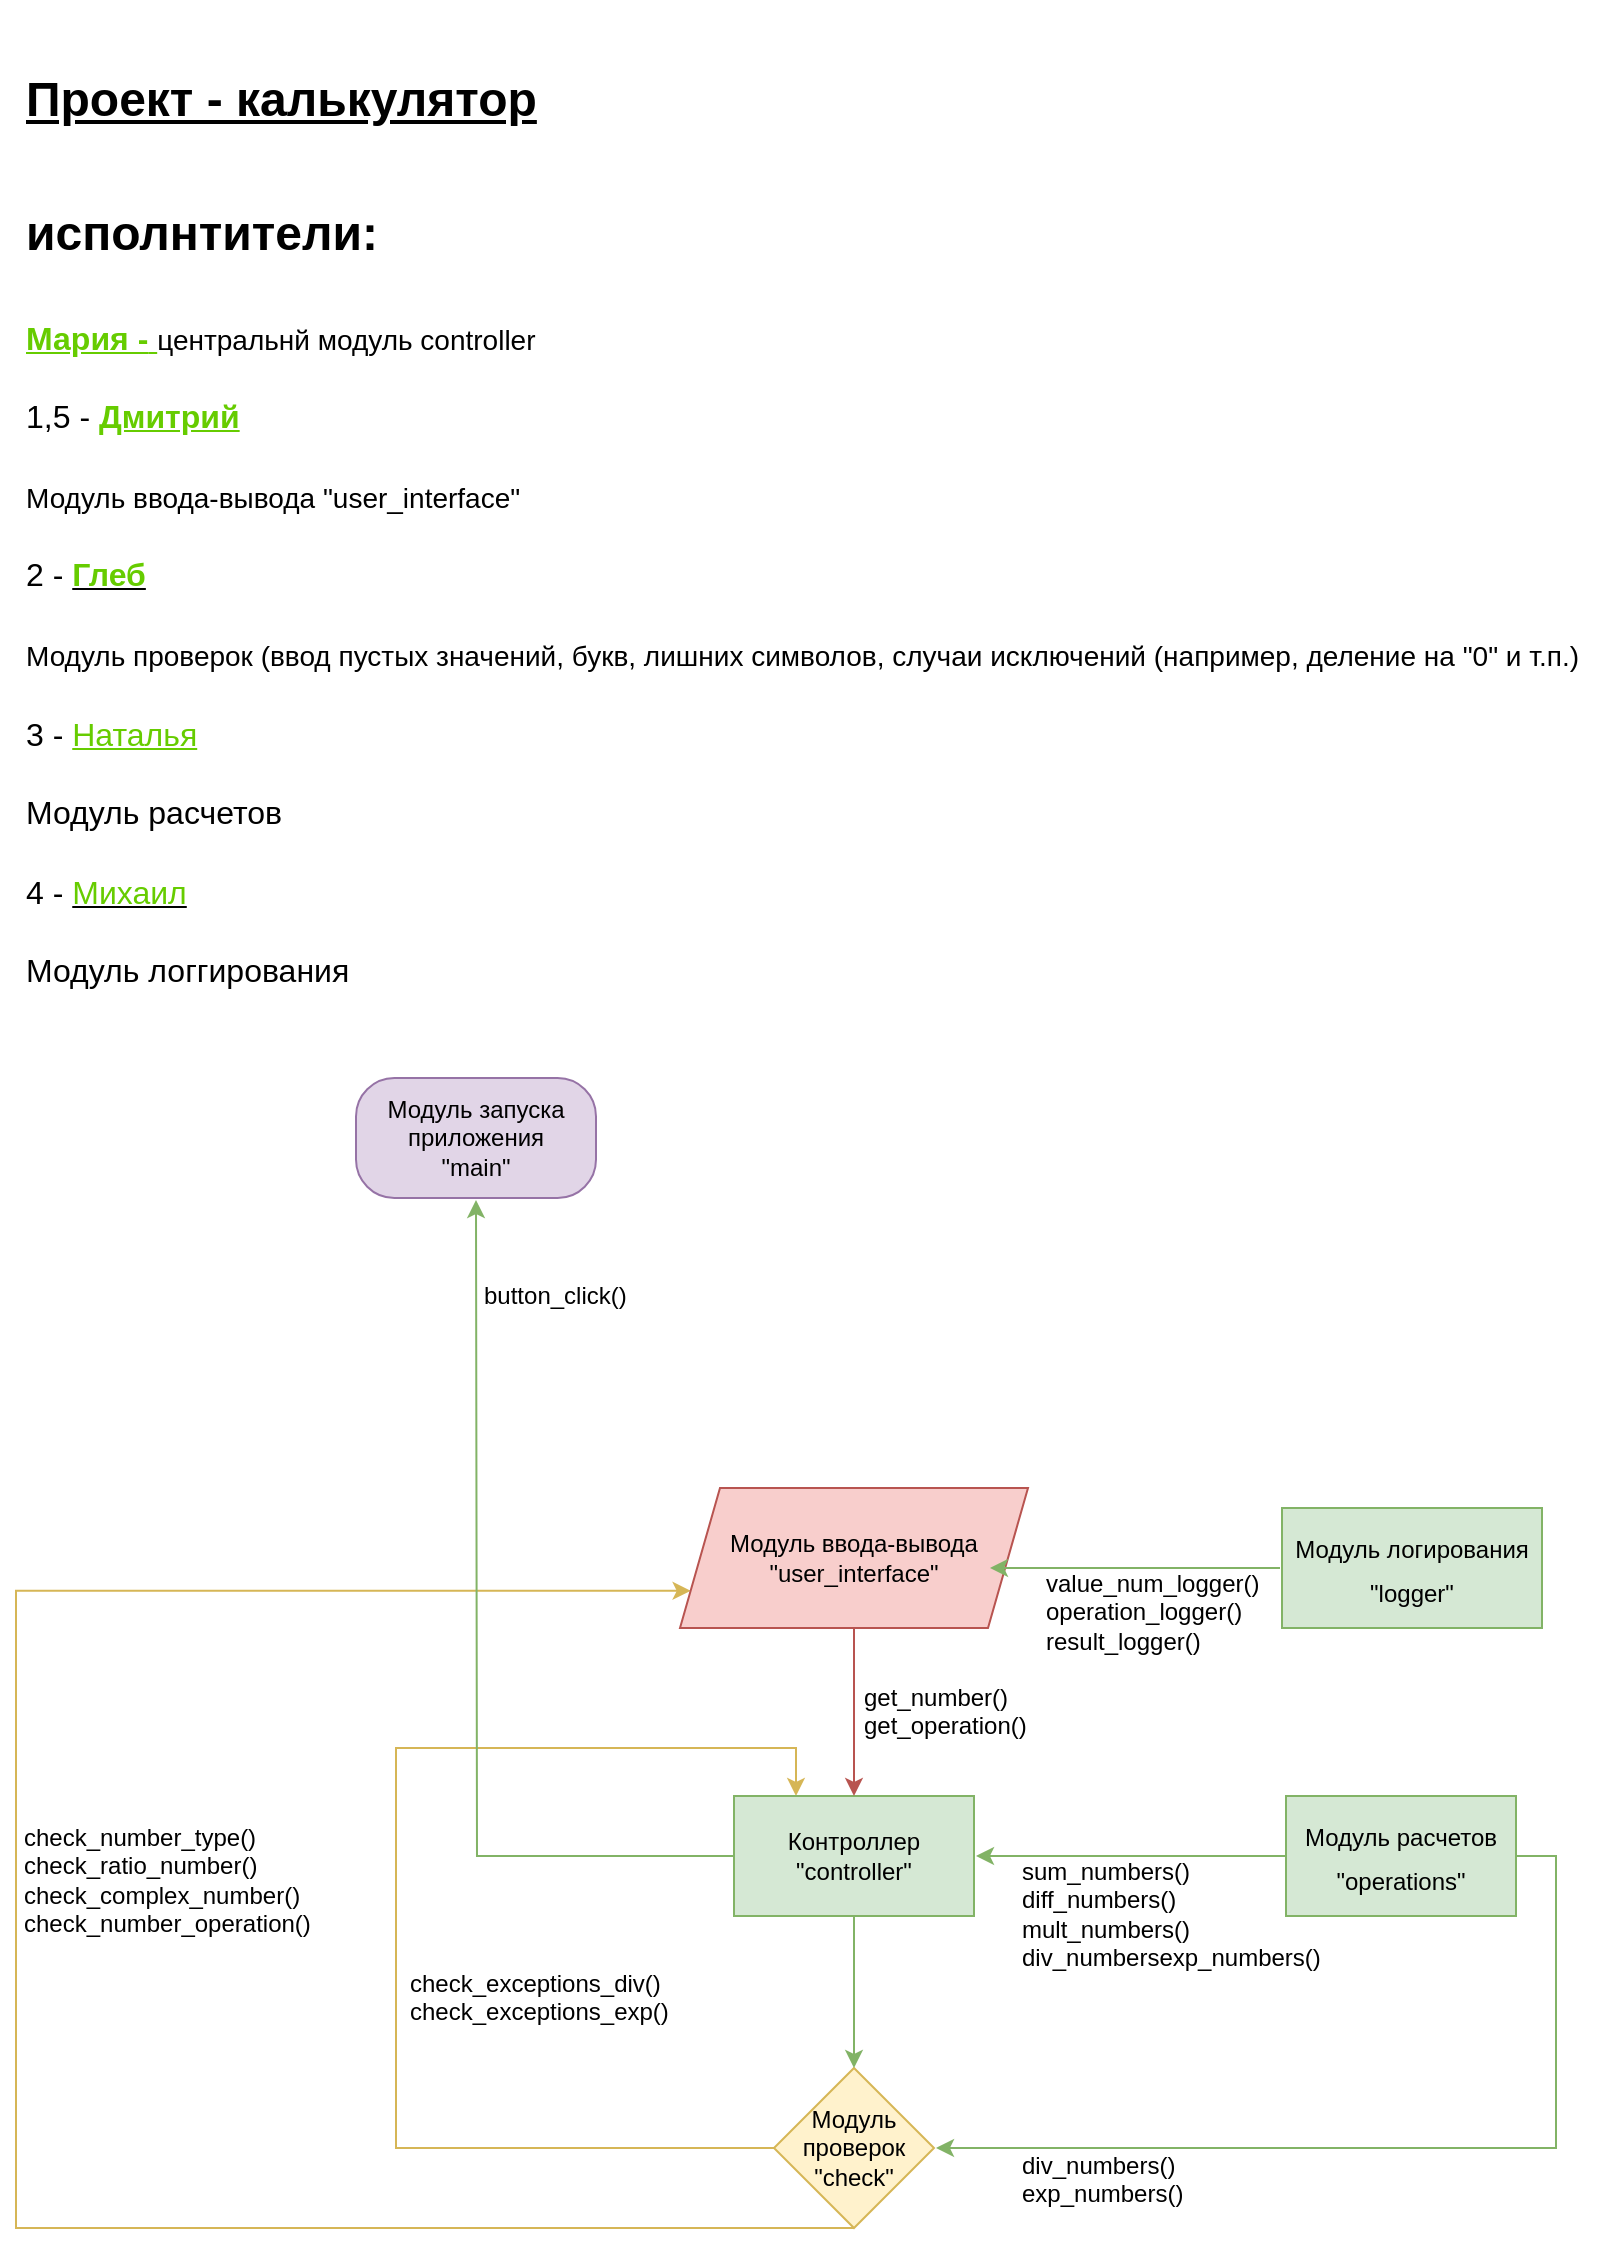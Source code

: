 <mxfile version="12.2.4" pages="1"><diagram id="UTMoBLu91IBnZFPRGov7" name="Страница 1"><mxGraphModel dx="1181" dy="1797" grid="1" gridSize="10" guides="1" tooltips="1" connect="1" arrows="1" fold="1" page="1" pageScale="1" pageWidth="827" pageHeight="1169" math="0" shadow="0"><root><mxCell id="0"/><mxCell id="1" parent="0"/><mxCell id="nOjyq2EqEqhN9CqmGdzQ-34" value="&lt;h1&gt;&lt;font style=&quot;vertical-align: inherit&quot;&gt;&lt;font style=&quot;vertical-align: inherit&quot;&gt;&lt;font style=&quot;vertical-align: inherit&quot;&gt;&lt;font style=&quot;vertical-align: inherit&quot;&gt;&lt;font style=&quot;vertical-align: inherit&quot;&gt;&lt;font style=&quot;vertical-align: inherit&quot;&gt;&lt;font style=&quot;vertical-align: inherit&quot;&gt;&lt;font style=&quot;vertical-align: inherit&quot;&gt;&lt;font style=&quot;vertical-align: inherit&quot;&gt;&lt;font style=&quot;vertical-align: inherit&quot;&gt;&lt;font style=&quot;vertical-align: inherit&quot;&gt;&lt;font style=&quot;vertical-align: inherit ; font-size: 24px&quot;&gt;&lt;u&gt;Проект - калькулятор&lt;/u&gt;&amp;nbsp;&lt;/font&gt;&lt;/font&gt;&lt;/font&gt;&lt;/font&gt;&lt;/font&gt;&lt;/font&gt;&lt;/font&gt;&lt;/font&gt;&lt;/font&gt;&lt;/font&gt;&lt;/font&gt;&lt;/font&gt;&lt;/h1&gt;&lt;h1&gt;&lt;font style=&quot;vertical-align: inherit&quot;&gt;&lt;font style=&quot;vertical-align: inherit&quot;&gt;&lt;font style=&quot;vertical-align: inherit&quot;&gt;&lt;font style=&quot;vertical-align: inherit&quot;&gt;&lt;font style=&quot;vertical-align: inherit&quot;&gt;&lt;font style=&quot;vertical-align: inherit&quot;&gt;&lt;font style=&quot;vertical-align: inherit&quot;&gt;&lt;font style=&quot;vertical-align: inherit&quot;&gt;&lt;font style=&quot;vertical-align: inherit&quot;&gt;&lt;font style=&quot;vertical-align: inherit&quot;&gt;&lt;font style=&quot;vertical-align: inherit&quot;&gt;&lt;font style=&quot;vertical-align: inherit ; font-size: 24px&quot;&gt;исполнтители:&lt;/font&gt;&lt;/font&gt;&lt;/font&gt;&lt;/font&gt;&lt;/font&gt;&lt;/font&gt;&lt;/font&gt;&lt;/font&gt;&lt;/font&gt;&lt;/font&gt;&lt;/font&gt;&lt;/font&gt;&lt;/h1&gt;&lt;p&gt;&lt;font&gt;&lt;font style=&quot;vertical-align: inherit&quot;&gt;&lt;font style=&quot;vertical-align: inherit ; font-size: 14px&quot; color=&quot;#66cc00&quot;&gt;&lt;b style=&quot;font-size: 16px&quot;&gt;&lt;u&gt;&lt;font style=&quot;font-size: 16px&quot;&gt;Мария -&lt;/font&gt; &lt;/u&gt;&lt;/b&gt;&lt;/font&gt;&lt;font style=&quot;vertical-align: inherit ; font-size: 14px&quot;&gt;центральнй модуль controller&amp;nbsp;&lt;/font&gt;&lt;/font&gt;&lt;/font&gt;&lt;/p&gt;&lt;p&gt;&lt;font style=&quot;vertical-align: inherit&quot;&gt;&lt;font style=&quot;vertical-align: inherit&quot;&gt;&lt;font style=&quot;vertical-align: inherit&quot;&gt;&lt;font style=&quot;vertical-align: inherit&quot;&gt;&lt;font style=&quot;vertical-align: inherit&quot;&gt;&lt;font style=&quot;vertical-align: inherit&quot;&gt;&lt;font style=&quot;vertical-align: inherit&quot;&gt;&lt;font style=&quot;vertical-align: inherit ; font-size: 14px&quot;&gt;&lt;font style=&quot;vertical-align: inherit&quot;&gt;&lt;font style=&quot;vertical-align: inherit&quot;&gt;&lt;font style=&quot;vertical-align: inherit ; font-size: 16px&quot;&gt;&lt;font style=&quot;vertical-align: inherit ; font-size: 16px&quot;&gt;1,5 - &lt;b&gt;&lt;font color=&quot;#66cc00&quot; style=&quot;font-size: 16px&quot;&gt;&lt;u&gt;Дмитрий&lt;/u&gt;&lt;/font&gt;&amp;nbsp;&lt;/b&gt;&lt;/font&gt;&lt;/font&gt;&lt;/font&gt;&lt;/font&gt;&lt;/font&gt;&lt;/font&gt;&lt;/font&gt;&lt;/font&gt;&lt;/font&gt;&lt;/font&gt;&lt;/font&gt;&lt;/font&gt;&lt;/p&gt;&lt;font style=&quot;font-size: 14px&quot;&gt;&lt;font style=&quot;text-align: center ; vertical-align: inherit&quot;&gt;Модуль ввода-вывода&amp;nbsp;&lt;/font&gt;&lt;font style=&quot;text-align: center ; vertical-align: inherit&quot;&gt;&quot;user_interface&quot;&lt;/font&gt;&lt;/font&gt;&lt;p&gt;&lt;font style=&quot;vertical-align: inherit&quot;&gt;&lt;font style=&quot;vertical-align: inherit&quot;&gt;&lt;font style=&quot;vertical-align: inherit&quot;&gt;&lt;font style=&quot;vertical-align: inherit&quot;&gt;&lt;font style=&quot;vertical-align: inherit&quot;&gt;&lt;font style=&quot;vertical-align: inherit&quot;&gt;&lt;font style=&quot;vertical-align: inherit&quot;&gt;&lt;font style=&quot;vertical-align: inherit&quot;&gt;&lt;font style=&quot;vertical-align: inherit&quot;&gt;&lt;font style=&quot;vertical-align: inherit ; font-size: 14px&quot;&gt;&lt;font style=&quot;vertical-align: inherit&quot;&gt;&lt;font style=&quot;vertical-align: inherit&quot;&gt;&lt;font style=&quot;vertical-align: inherit ; font-size: 16px&quot;&gt;&lt;font style=&quot;vertical-align: inherit ; font-size: 16px&quot;&gt;2 - &lt;b&gt;&lt;u&gt;&lt;font color=&quot;#66cc00&quot; style=&quot;font-size: 16px&quot;&gt;Глеб&lt;/font&gt;&lt;/u&gt;&lt;/b&gt;&lt;/font&gt;&lt;/font&gt;&lt;/font&gt;&lt;/font&gt;&lt;/font&gt;&lt;/font&gt;&lt;/font&gt;&lt;/font&gt;&lt;/font&gt;&lt;/font&gt;&lt;/font&gt;&lt;/font&gt;&lt;/font&gt;&lt;/font&gt;&lt;/p&gt;&lt;p&gt;&lt;font style=&quot;vertical-align: inherit&quot;&gt;&lt;font style=&quot;vertical-align: inherit&quot;&gt;&lt;font style=&quot;vertical-align: inherit&quot;&gt;&lt;font style=&quot;vertical-align: inherit&quot;&gt;&lt;font style=&quot;vertical-align: inherit&quot;&gt;&lt;font style=&quot;vertical-align: inherit&quot;&gt;&lt;font style=&quot;vertical-align: inherit&quot;&gt;&lt;font style=&quot;vertical-align: inherit&quot;&gt;&lt;font style=&quot;vertical-align: inherit&quot;&gt;&lt;font style=&quot;vertical-align: inherit ; font-size: 14px&quot;&gt;&lt;font style=&quot;vertical-align: inherit&quot;&gt;&lt;font style=&quot;vertical-align: inherit&quot;&gt;&lt;font style=&quot;vertical-align: inherit&quot;&gt;&lt;font style=&quot;vertical-align: inherit&quot;&gt;&lt;span style=&quot;text-align: center&quot;&gt;Модуль проверок (ввод пустых значений, букв, лишних символов, случаи исключений (например, деление на &quot;0&quot; и т.п.)&lt;/span&gt;&lt;/font&gt;&lt;/font&gt;&lt;/font&gt;&lt;/font&gt;&lt;/font&gt;&lt;/font&gt;&lt;/font&gt;&lt;/font&gt;&lt;/font&gt;&lt;/font&gt;&lt;/font&gt;&lt;/font&gt;&lt;/font&gt;&lt;/font&gt;&lt;/p&gt;&lt;p&gt;&lt;font style=&quot;vertical-align: inherit&quot;&gt;&lt;font style=&quot;vertical-align: inherit&quot;&gt;&lt;font style=&quot;vertical-align: inherit&quot;&gt;&lt;font style=&quot;vertical-align: inherit&quot;&gt;&lt;font style=&quot;vertical-align: inherit&quot;&gt;&lt;font style=&quot;vertical-align: inherit&quot;&gt;&lt;font style=&quot;vertical-align: inherit&quot;&gt;&lt;font style=&quot;vertical-align: inherit&quot; size=&quot;3&quot;&gt;&lt;font style=&quot;vertical-align: inherit&quot;&gt;&lt;font style=&quot;vertical-align: inherit&quot;&gt;&lt;font style=&quot;vertical-align: inherit&quot;&gt;&lt;font style=&quot;vertical-align: inherit&quot;&gt;3 - &lt;font color=&quot;#66cc00&quot;&gt;&lt;u&gt;Наталья&lt;/u&gt;&lt;/font&gt;&lt;/font&gt;&lt;/font&gt;&lt;/font&gt;&lt;/font&gt;&lt;/font&gt;&lt;/font&gt;&lt;/font&gt;&lt;/font&gt;&lt;/font&gt;&lt;/font&gt;&lt;/font&gt;&lt;/font&gt;&lt;/p&gt;&lt;p&gt;&lt;font style=&quot;vertical-align: inherit&quot;&gt;&lt;font style=&quot;vertical-align: inherit&quot;&gt;&lt;font style=&quot;vertical-align: inherit&quot;&gt;&lt;font style=&quot;vertical-align: inherit&quot;&gt;&lt;font style=&quot;vertical-align: inherit&quot;&gt;&lt;font style=&quot;vertical-align: inherit&quot;&gt;&lt;font style=&quot;vertical-align: inherit&quot;&gt;&lt;font style=&quot;vertical-align: inherit&quot; size=&quot;3&quot;&gt;&lt;font style=&quot;vertical-align: inherit&quot;&gt;&lt;font style=&quot;vertical-align: inherit&quot;&gt;&lt;font style=&quot;vertical-align: inherit&quot;&gt;&lt;font style=&quot;vertical-align: inherit&quot;&gt;Модуль расчетов&lt;/font&gt;&lt;/font&gt;&lt;/font&gt;&lt;/font&gt;&lt;/font&gt;&lt;/font&gt;&lt;/font&gt;&lt;/font&gt;&lt;/font&gt;&lt;/font&gt;&lt;/font&gt;&lt;/font&gt;&lt;/p&gt;&lt;p&gt;&lt;font style=&quot;vertical-align: inherit&quot;&gt;&lt;font style=&quot;vertical-align: inherit&quot;&gt;&lt;font style=&quot;vertical-align: inherit&quot;&gt;&lt;font style=&quot;vertical-align: inherit&quot; size=&quot;3&quot;&gt;&lt;font style=&quot;vertical-align: inherit&quot;&gt;&lt;font style=&quot;vertical-align: inherit&quot;&gt;&lt;font style=&quot;vertical-align: inherit&quot;&gt;&lt;font style=&quot;vertical-align: inherit&quot;&gt;4 - &lt;u&gt;&lt;font color=&quot;#66cc00&quot;&gt;Михаил&lt;/font&gt;&lt;/u&gt;&lt;/font&gt;&lt;/font&gt;&lt;/font&gt;&lt;/font&gt;&lt;/font&gt;&lt;/font&gt;&lt;/font&gt;&lt;/font&gt;&lt;/p&gt;&lt;p&gt;&lt;font size=&quot;3&quot;&gt;Модуль логгирования&lt;/font&gt;&lt;/p&gt;" style="text;html=1;strokeColor=none;fillColor=none;spacing=5;spacingTop=-20;whiteSpace=wrap;overflow=hidden;rounded=0;fontSize=18;" parent="1" vertex="1"><mxGeometry x="30" y="-520" width="800" height="490" as="geometry"/></mxCell><mxCell id="17" style="edgeStyle=orthogonalEdgeStyle;rounded=0;orthogonalLoop=1;jettySize=auto;html=1;fillColor=#fff2cc;strokeColor=#d6b656;" edge="1" parent="1" source="2" target="4"><mxGeometry relative="1" as="geometry"><Array as="points"><mxPoint x="220" y="544"/><mxPoint x="220" y="344"/><mxPoint x="420" y="344"/></Array></mxGeometry></mxCell><mxCell id="21" style="edgeStyle=orthogonalEdgeStyle;rounded=0;orthogonalLoop=1;jettySize=auto;html=1;entryX=0;entryY=0.75;entryDx=0;entryDy=0;fillColor=#fff2cc;strokeColor=#d6b656;" edge="1" parent="1" source="2" target="5"><mxGeometry relative="1" as="geometry"><Array as="points"><mxPoint x="30" y="584"/><mxPoint x="30" y="265"/></Array></mxGeometry></mxCell><mxCell id="2" value="&lt;span style=&quot;white-space: normal&quot;&gt;Модуль проверок&lt;/span&gt;&lt;br style=&quot;white-space: normal&quot;&gt;&lt;span style=&quot;white-space: normal&quot;&gt;&quot;check&quot;&lt;/span&gt;" style="rhombus;whiteSpace=wrap;html=1;fillColor=#fff2cc;strokeColor=#d6b656;" vertex="1" parent="1"><mxGeometry x="409" y="504" width="80" height="80" as="geometry"/></mxCell><mxCell id="14" style="edgeStyle=orthogonalEdgeStyle;rounded=0;orthogonalLoop=1;jettySize=auto;html=1;entryX=0.5;entryY=0;entryDx=0;entryDy=0;fillColor=#d5e8d4;strokeColor=#82b366;" edge="1" parent="1" source="4" target="2"><mxGeometry relative="1" as="geometry"/></mxCell><mxCell id="39" style="edgeStyle=orthogonalEdgeStyle;rounded=0;orthogonalLoop=1;jettySize=auto;html=1;fontStyle=1;fillColor=#d5e8d4;strokeColor=#82b366;" edge="1" parent="1" source="4"><mxGeometry relative="1" as="geometry"><mxPoint x="260" y="70" as="targetPoint"/></mxGeometry></mxCell><mxCell id="4" value="&lt;font style=&quot;vertical-align: inherit&quot;&gt;&lt;font style=&quot;vertical-align: inherit&quot;&gt;Контроллер&lt;br&gt;&quot;controller&quot;&lt;/font&gt;&lt;/font&gt;" style="rounded=0;whiteSpace=wrap;html=1;fillColor=#d5e8d4;strokeColor=#82b366;" vertex="1" parent="1"><mxGeometry x="389" y="368" width="120" height="60" as="geometry"/></mxCell><mxCell id="9" style="edgeStyle=orthogonalEdgeStyle;rounded=0;orthogonalLoop=1;jettySize=auto;html=1;entryX=0.5;entryY=0;entryDx=0;entryDy=0;fillColor=#f8cecc;strokeColor=#b85450;" edge="1" parent="1" source="5" target="4"><mxGeometry relative="1" as="geometry"/></mxCell><mxCell id="5" value="&lt;font style=&quot;vertical-align: inherit&quot;&gt;&lt;font style=&quot;vertical-align: inherit&quot;&gt;&lt;font style=&quot;vertical-align: inherit&quot;&gt;&lt;font style=&quot;vertical-align: inherit&quot;&gt;&lt;font style=&quot;vertical-align: inherit&quot;&gt;&lt;font style=&quot;vertical-align: inherit&quot;&gt;&lt;font style=&quot;vertical-align: inherit&quot;&gt;&lt;font style=&quot;vertical-align: inherit&quot;&gt;Модуль ввода-вывода&lt;br&gt;&lt;/font&gt;&lt;/font&gt;&lt;font style=&quot;vertical-align: inherit&quot;&gt;&lt;font style=&quot;vertical-align: inherit&quot;&gt;&quot;user_interface&quot;&lt;/font&gt;&lt;/font&gt;&lt;br&gt;&lt;/font&gt;&lt;/font&gt;&lt;/font&gt;&lt;/font&gt;&lt;/font&gt;&lt;/font&gt;" style="shape=parallelogram;perimeter=parallelogramPerimeter;whiteSpace=wrap;html=1;fixedSize=1;fillColor=#f8cecc;strokeColor=#b85450;" vertex="1" parent="1"><mxGeometry x="362" y="214" width="174" height="70" as="geometry"/></mxCell><mxCell id="26" style="edgeStyle=orthogonalEdgeStyle;rounded=0;orthogonalLoop=1;jettySize=auto;html=1;fillColor=#d5e8d4;strokeColor=#82b366;" edge="1" parent="1" source="10"><mxGeometry relative="1" as="geometry"><mxPoint x="510" y="398" as="targetPoint"/></mxGeometry></mxCell><mxCell id="28" style="edgeStyle=orthogonalEdgeStyle;rounded=0;orthogonalLoop=1;jettySize=auto;html=1;fillColor=#d5e8d4;strokeColor=#82b366;" edge="1" parent="1" source="10"><mxGeometry relative="1" as="geometry"><mxPoint x="490" y="544" as="targetPoint"/><Array as="points"><mxPoint x="800" y="398"/><mxPoint x="800" y="544"/></Array></mxGeometry></mxCell><mxCell id="10" value="&lt;font style=&quot;font-size: 12px&quot;&gt;&lt;font style=&quot;vertical-align: inherit&quot;&gt;&lt;font style=&quot;vertical-align: inherit&quot;&gt;&lt;font style=&quot;vertical-align: inherit&quot;&gt;&lt;font style=&quot;vertical-align: inherit&quot;&gt;&lt;font style=&quot;vertical-align: inherit&quot;&gt;&lt;font style=&quot;vertical-align: inherit&quot;&gt;&lt;font style=&quot;vertical-align: inherit&quot;&gt;&lt;font style=&quot;vertical-align: inherit&quot;&gt;&lt;font style=&quot;vertical-align: inherit&quot;&gt;&lt;font style=&quot;vertical-align: inherit&quot;&gt;&lt;font style=&quot;vertical-align: inherit&quot;&gt;&lt;font style=&quot;vertical-align: inherit&quot;&gt;Модуль расчетов&lt;br&gt;&quot;operations&quot;&lt;br&gt;&lt;/font&gt;&lt;/font&gt;&lt;/font&gt;&lt;/font&gt;&lt;/font&gt;&lt;/font&gt;&lt;/font&gt;&lt;/font&gt;&lt;/font&gt;&lt;/font&gt;&lt;/font&gt;&lt;/font&gt;&lt;/font&gt;" style="whiteSpace=wrap;html=1;fontSize=18;fillColor=#d5e8d4;strokeColor=#82b366;" vertex="1" parent="1"><mxGeometry x="665" y="368" width="115" height="60" as="geometry"/></mxCell><mxCell id="12" value="get_number()&lt;br&gt;get_operation()" style="text;html=1;" vertex="1" parent="1"><mxGeometry x="452" y="305" width="98" height="43" as="geometry"/></mxCell><mxCell id="19" value="check_exceptions_div()&lt;br&gt;check_exceptions_exp()" style="text;html=1;" vertex="1" parent="1"><mxGeometry x="225" y="448" width="130" height="40" as="geometry"/></mxCell><mxCell id="22" value="check_number_type()&lt;br&gt;check_ratio_number()&lt;br&gt;check_complex_number()&lt;br&gt;check_number_operation()" style="text;html=1;" vertex="1" parent="1"><mxGeometry x="32" y="375" width="150" height="66" as="geometry"/></mxCell><mxCell id="32" style="edgeStyle=orthogonalEdgeStyle;rounded=0;orthogonalLoop=1;jettySize=auto;html=1;fillColor=#d5e8d4;strokeColor=#82b366;" edge="1" parent="1"><mxGeometry relative="1" as="geometry"><mxPoint x="662" y="254" as="sourcePoint"/><mxPoint x="517" y="254" as="targetPoint"/></mxGeometry></mxCell><mxCell id="24" value="&lt;font style=&quot;font-size: 12px&quot;&gt;&lt;font style=&quot;vertical-align: inherit&quot;&gt;&lt;font style=&quot;vertical-align: inherit&quot;&gt;Модуль логирования&lt;br&gt;&quot;logger&quot;&lt;br&gt;&lt;/font&gt;&lt;/font&gt;&lt;/font&gt;" style="whiteSpace=wrap;html=1;fontSize=18;fillColor=#d5e8d4;strokeColor=#82b366;" vertex="1" parent="1"><mxGeometry x="663" y="224" width="130" height="60" as="geometry"/></mxCell><mxCell id="27" value="sum_numbers()&lt;br&gt;diff_numbers()&lt;br&gt;mult_numbers()&lt;br&gt;div_numbersexp_numbers()" style="text;html=1;" vertex="1" parent="1"><mxGeometry x="531" y="392" width="162" height="76" as="geometry"/></mxCell><mxCell id="30" value="div_numbers()&lt;br&gt;exp_numbers()" style="text;html=1;" vertex="1" parent="1"><mxGeometry x="531" y="539" width="89" height="40" as="geometry"/></mxCell><mxCell id="33" value="value_num_logger()&lt;br style=&quot;font-size: 12px;&quot;&gt;operation_logger()&lt;br style=&quot;font-size: 12px;&quot;&gt;result_logger()" style="text;html=1;fontSize=12;" vertex="1" parent="1"><mxGeometry x="543" y="247.5" width="115" height="50" as="geometry"/></mxCell><mxCell id="40" value="button_click()" style="text;html=1;" vertex="1" parent="1"><mxGeometry x="262" y="104" width="100" height="30" as="geometry"/></mxCell><mxCell id="45" value="&lt;span style=&quot;white-space: normal&quot;&gt;Модуль запуска приложения&lt;/span&gt;&lt;br style=&quot;white-space: normal&quot;&gt;&lt;span style=&quot;white-space: normal&quot;&gt;&quot;main&quot;&lt;/span&gt;" style="rounded=1;whiteSpace=wrap;html=1;arcSize=32;fillColor=#e1d5e7;strokeColor=#9673a6;" vertex="1" parent="1"><mxGeometry x="200" y="9" width="120" height="60" as="geometry"/></mxCell></root></mxGraphModel></diagram></mxfile>
